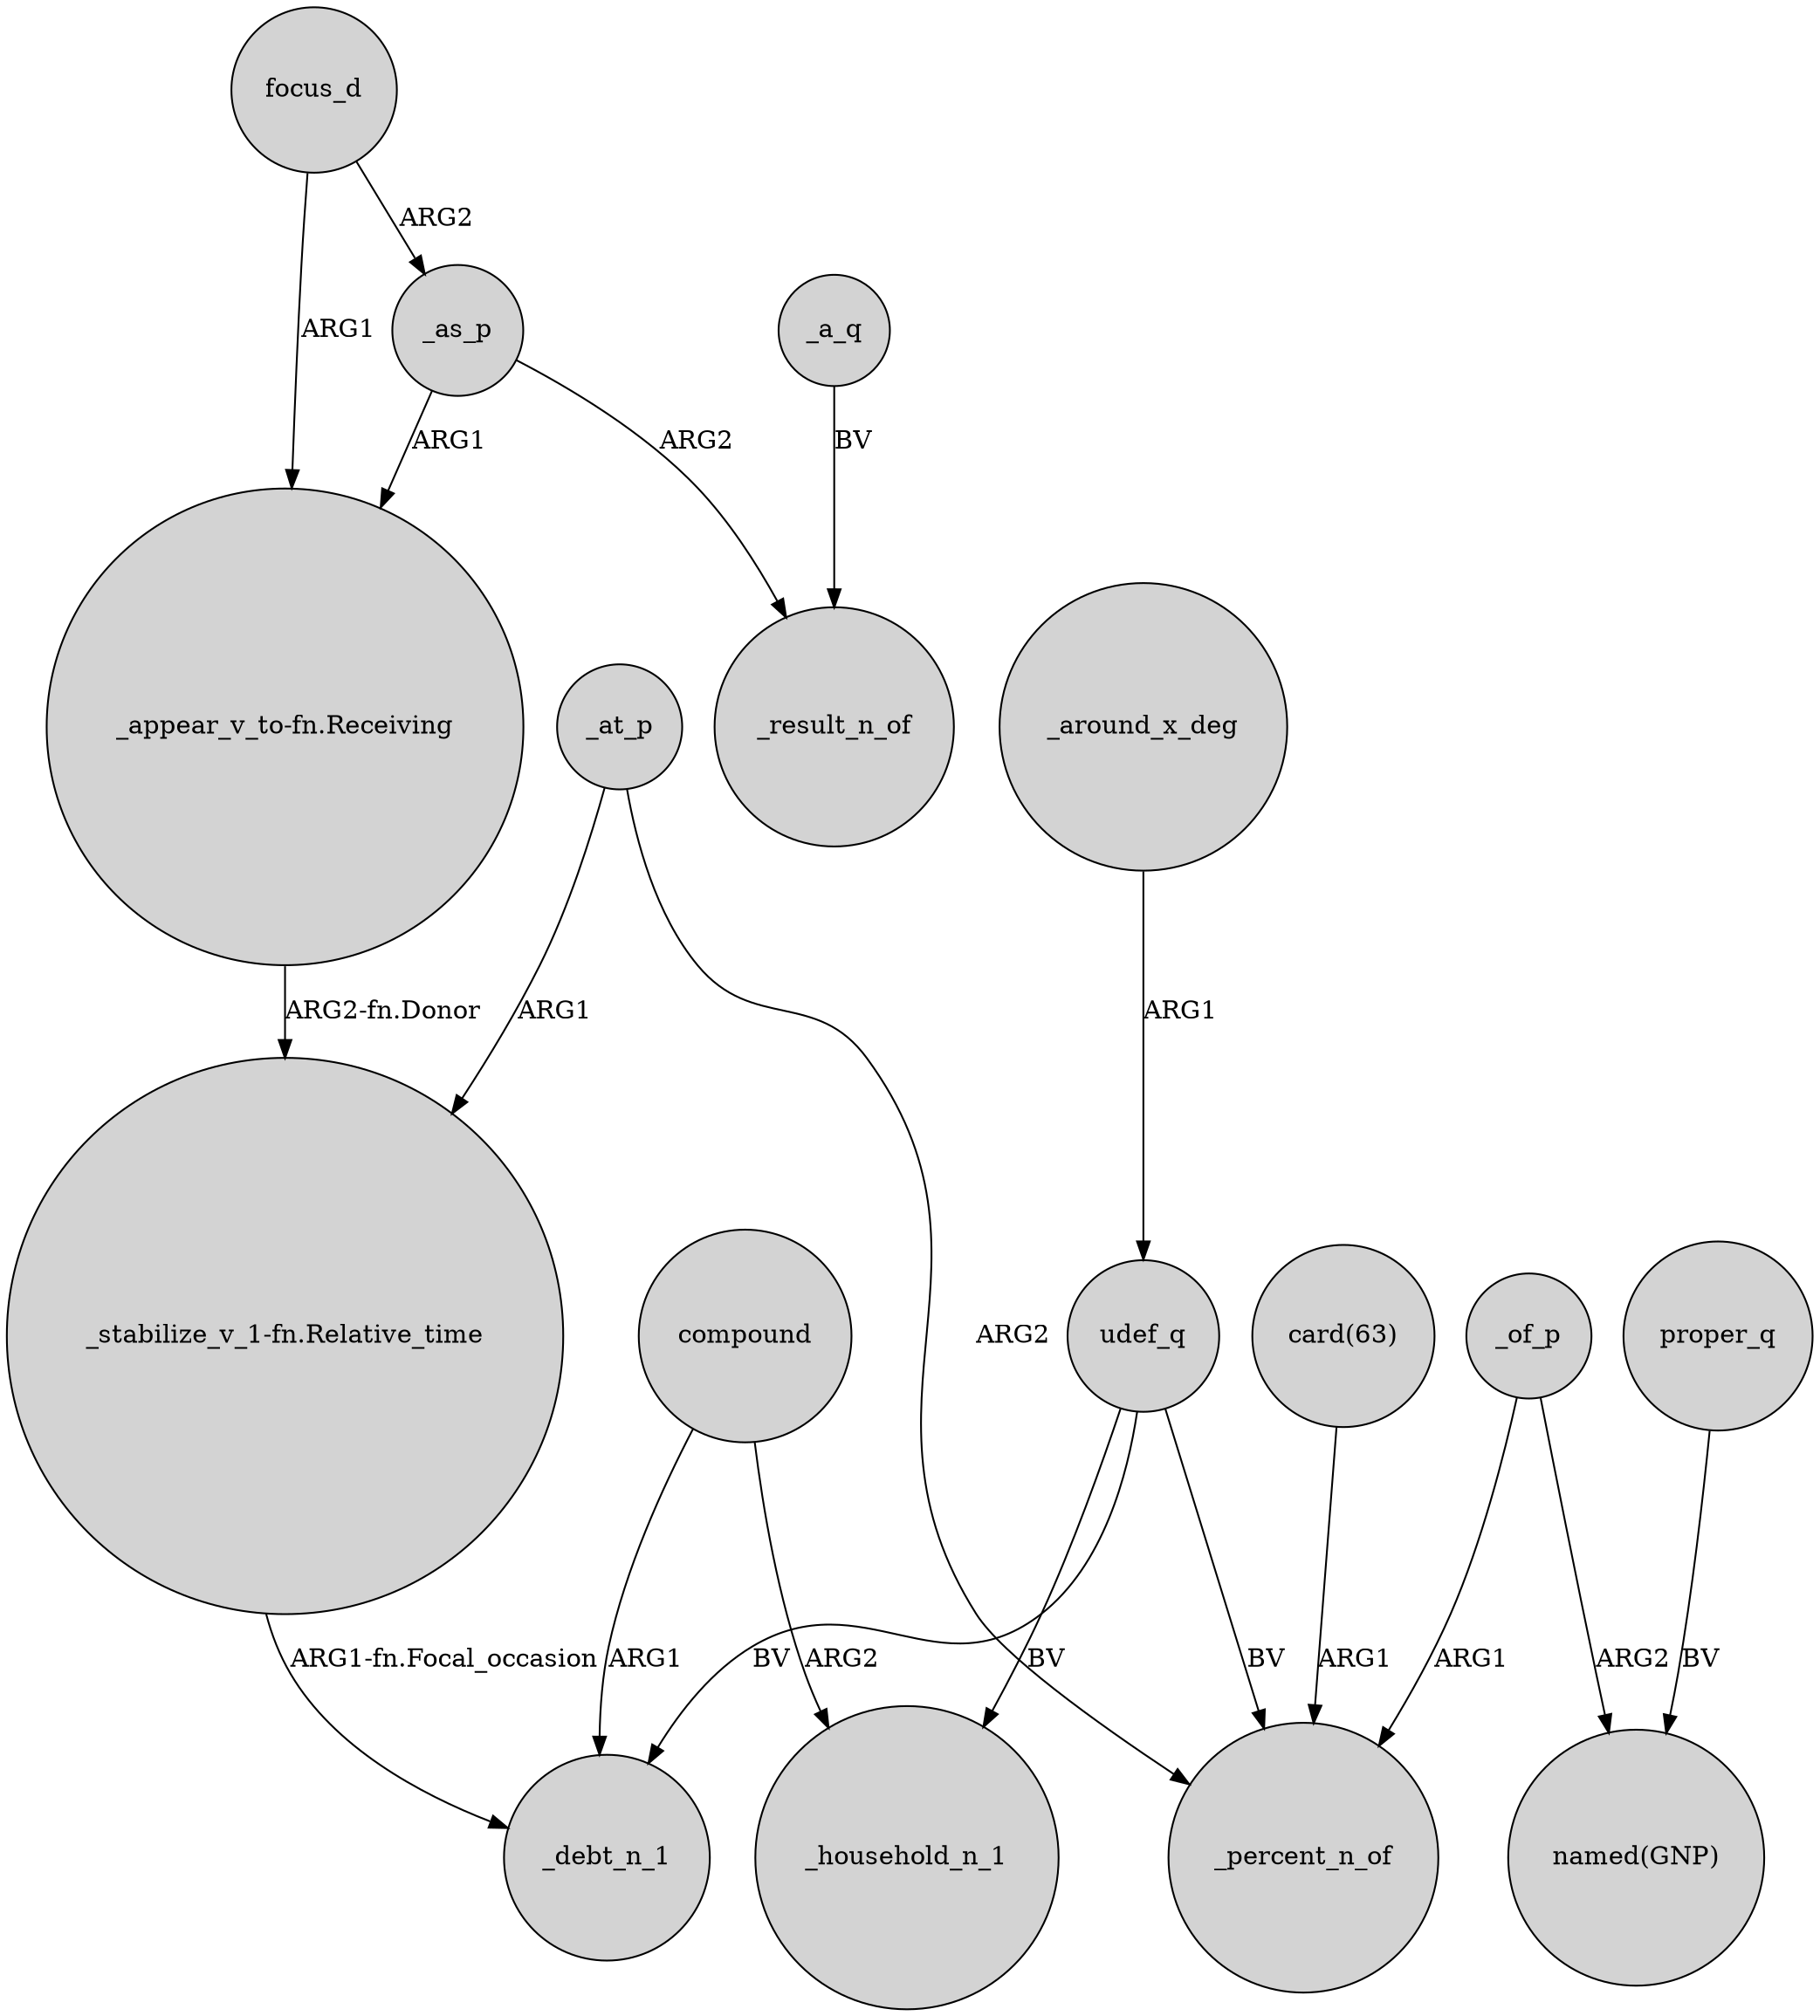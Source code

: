 digraph {
	node [shape=circle style=filled]
	_at_p -> _percent_n_of [label=ARG2]
	_around_x_deg -> udef_q [label=ARG1]
	_of_p -> "named(GNP)" [label=ARG2]
	"_stabilize_v_1-fn.Relative_time" -> _debt_n_1 [label="ARG1-fn.Focal_occasion"]
	_of_p -> _percent_n_of [label=ARG1]
	proper_q -> "named(GNP)" [label=BV]
	focus_d -> "_appear_v_to-fn.Receiving" [label=ARG1]
	_as_p -> _result_n_of [label=ARG2]
	udef_q -> _debt_n_1 [label=BV]
	udef_q -> _percent_n_of [label=BV]
	compound -> _household_n_1 [label=ARG2]
	"card(63)" -> _percent_n_of [label=ARG1]
	_a_q -> _result_n_of [label=BV]
	_as_p -> "_appear_v_to-fn.Receiving" [label=ARG1]
	focus_d -> _as_p [label=ARG2]
	_at_p -> "_stabilize_v_1-fn.Relative_time" [label=ARG1]
	udef_q -> _household_n_1 [label=BV]
	compound -> _debt_n_1 [label=ARG1]
	"_appear_v_to-fn.Receiving" -> "_stabilize_v_1-fn.Relative_time" [label="ARG2-fn.Donor"]
}
